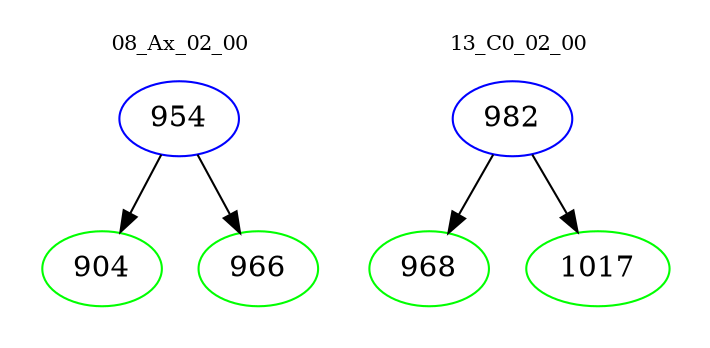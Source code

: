 digraph{
subgraph cluster_0 {
color = white
label = "08_Ax_02_00";
fontsize=10;
T0_954 [label="954", color="blue"]
T0_954 -> T0_904 [color="black"]
T0_904 [label="904", color="green"]
T0_954 -> T0_966 [color="black"]
T0_966 [label="966", color="green"]
}
subgraph cluster_1 {
color = white
label = "13_C0_02_00";
fontsize=10;
T1_982 [label="982", color="blue"]
T1_982 -> T1_968 [color="black"]
T1_968 [label="968", color="green"]
T1_982 -> T1_1017 [color="black"]
T1_1017 [label="1017", color="green"]
}
}
